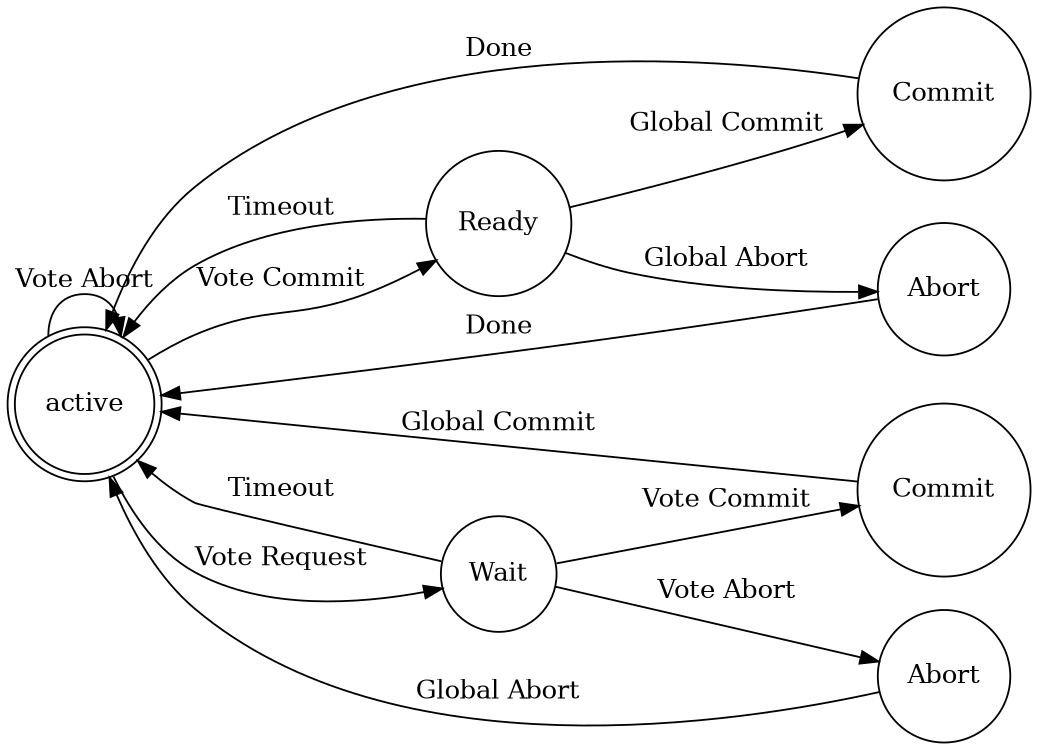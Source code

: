 digraph round_finite_state_machine {
	rankdir=LR;
	size="8,5"
	node [shape = doublecircle];  active;
	node [shape = circle];

	active [label="active"];

	#subgraph cluster_twopc {
	#	label="2PC";

		#subgraph cluster_twopc_mem {
		#	label="2PC Member";
			ready_2pc_mem [label="Ready"];
			commit_2pc_mem [label="Commit"];
			abort_2pc_mem [label="Abort"];
		#}

		#subgraph cluster_twopc_cord {
		#	label="2PC Coordinator";
			wait_2pc_cord [label="Wait"];
			commit_2pc_cord [label="Commit"];
			abort_2pc_cord [label="Abort"];
		#}
	#}

	active -> ready_2pc_mem [label="Vote Commit"];
	active -> active [label="Vote Abort"];
	ready_2pc_mem -> commit_2pc_mem [label="Global Commit"];
	ready_2pc_mem -> abort_2pc_mem [label="Global Abort"];
	ready_2pc_mem -> active [label="Timeout"];
	commit_2pc_mem -> active [label="Done"];
	abort_2pc_mem -> active [label="Done"];

	active -> wait_2pc_cord [label="Vote Request"];
	wait_2pc_cord -> active [label="Timeout"];
	wait_2pc_cord -> commit_2pc_cord [label="Vote Commit"];
	wait_2pc_cord -> abort_2pc_cord [label="Vote Abort"];
	commit_2pc_cord -> active [label="Global Commit"];
	abort_2pc_cord -> active [label="Global Abort"];
}